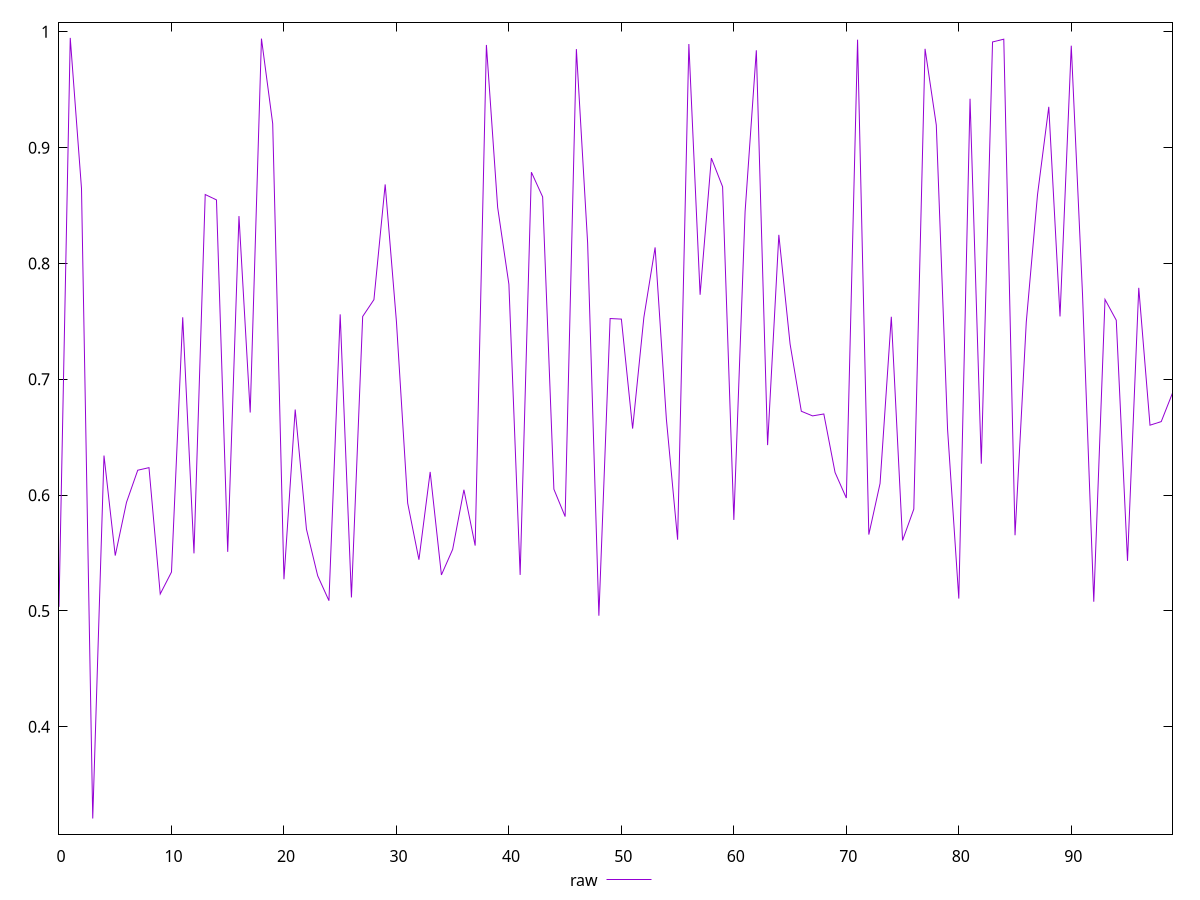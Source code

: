 reset

$raw <<EOF
0 0.503597312550012
1 0.9947266641201125
2 0.8646945893082738
3 0.3208121779181024
4 0.6341748458189934
5 0.547811895343199
6 0.5937414137220626
7 0.6214986579709941
8 0.6237280628419974
9 0.5146492025433193
10 0.533579692941449
11 0.7535488253852711
12 0.5497382265484096
13 0.8595204760646555
14 0.8548719708827313
15 0.5510319752162193
16 0.840891423522357
17 0.6713045677254219
18 0.9941137582601223
19 0.9207009622702141
20 0.5273898399327746
21 0.6738953486916295
22 0.5706207196154508
23 0.5303663189829217
24 0.5088828565143142
25 0.756047580195502
26 0.5116854653839134
27 0.7542413885110254
28 0.7687678368709541
29 0.8682490961229806
30 0.7498317375280921
31 0.5931013060058208
32 0.5442512406725867
33 0.6200353776308938
34 0.5310989515339951
35 0.5531630196262658
36 0.6046290143986837
37 0.5564223634274271
38 0.9886627872017525
39 0.8484244615147122
40 0.7820272030106217
41 0.5311352945613161
42 0.8787900174968786
43 0.8574738416917478
44 0.6051036223775024
45 0.5814803580750291
46 0.9850643416901289
47 0.8176813302195771
48 0.49589186106595634
49 0.7524642861708959
50 0.751963400754326
51 0.6574316293604485
52 0.7534317041971151
53 0.8138535860321778
54 0.6657638159931792
55 0.5615078395018205
56 0.9894335350168754
57 0.77299171493749
58 0.8909829458148535
59 0.8662149990598093
60 0.5786235144203399
61 0.8447389395221641
62 0.9840542771046611
63 0.6431667764187087
64 0.8246936911726113
65 0.7304336827773369
66 0.6724075543583374
67 0.6684067258354457
68 0.6700595625510943
69 0.6195121931007926
70 0.5975000530228093
71 0.9931926724431063
72 0.5659303363497843
73 0.6100996340449694
74 0.7540030132285522
75 0.5609147937003502
76 0.5879229702600758
77 0.9852999026060283
78 0.9194375964605866
79 0.6570774125243376
80 0.510669135437276
81 0.942179262877223
82 0.6271261154505133
83 0.9912316836628621
84 0.9936362057407345
85 0.5653631656918134
86 0.7494576671665282
87 0.8594459546914607
88 0.9352328015977689
89 0.7542561227376516
90 0.9880000028068606
91 0.7733455553877513
92 0.5080096702526041
93 0.7689424325062854
94 0.7509929061668273
95 0.5432489984532196
96 0.7789824865676597
97 0.6603781950575663
98 0.663489477537861
99 0.6881316778819542
EOF

set key outside below
set xrange [0:99]
set yrange [0.3073338881940622:1.0082049538441527]
set trange [0.3073338881940622:1.0082049538441527]
set terminal svg size 640, 500 enhanced background rgb 'white'
set output "reports/report_00028_2021-02-24T12-49-42.674Z/meta/pScore/samples/agenda/raw/values.svg"

plot $raw title "raw" with line

reset
